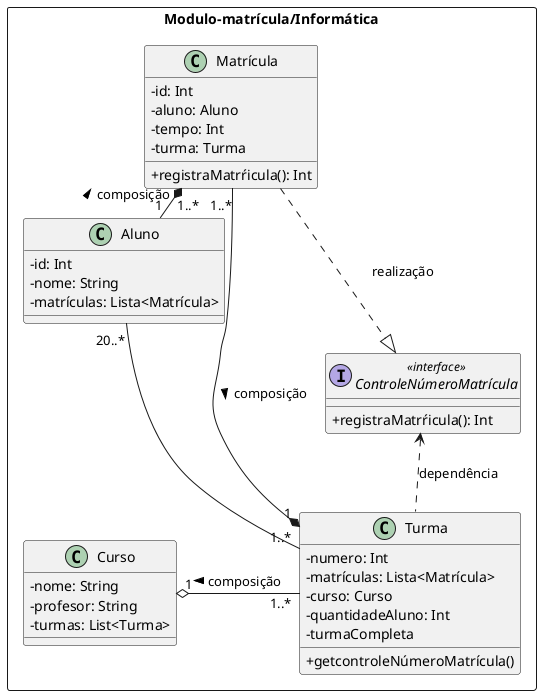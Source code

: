 @startuml matriculaInformatica
skinparam ClassAttributeIconSize 0

package Modulo-matrícula/Informática <<Rectangle>> {

    class Aluno {
    - id: Int
    - nome: String
    - matrículas: Lista<Matrícula>
  }

  Aluno "1" -l-* "1..*" Matrícula: composição >

  class Matrícula {
    - id: Int
    - aluno: Aluno
    - tempo: Int
    - turma: Turma
    + registraMatrŕicula(): Int
  }

  Matrícula ..|> ControleNúmeroMatrícula: realização


  interface ControleNúmeroMatrícula <<interface>> {
    + registraMatrŕicula(): Int
  }

  ControleNúmeroMatrícula <.. Turma: dependência

  Matrícula "1..*" --* "1" Turma: composição >

  class Turma {
    - numero: Int
    - matrículas: Lista<Matrícula>
    - curso: Curso
    - quantidadeAluno: Int
    - turmaCompleta
    + getcontroleNúmeroMatrícula()
  }

  Turma "1..*"  -l-o "1" Curso: composição >
  Turma "1..*"  -l- "20..*" Aluno

  class Curso {
    - nome: String
    - profesor: String
    - turmas: List<Turma>
  }

}
@enduml